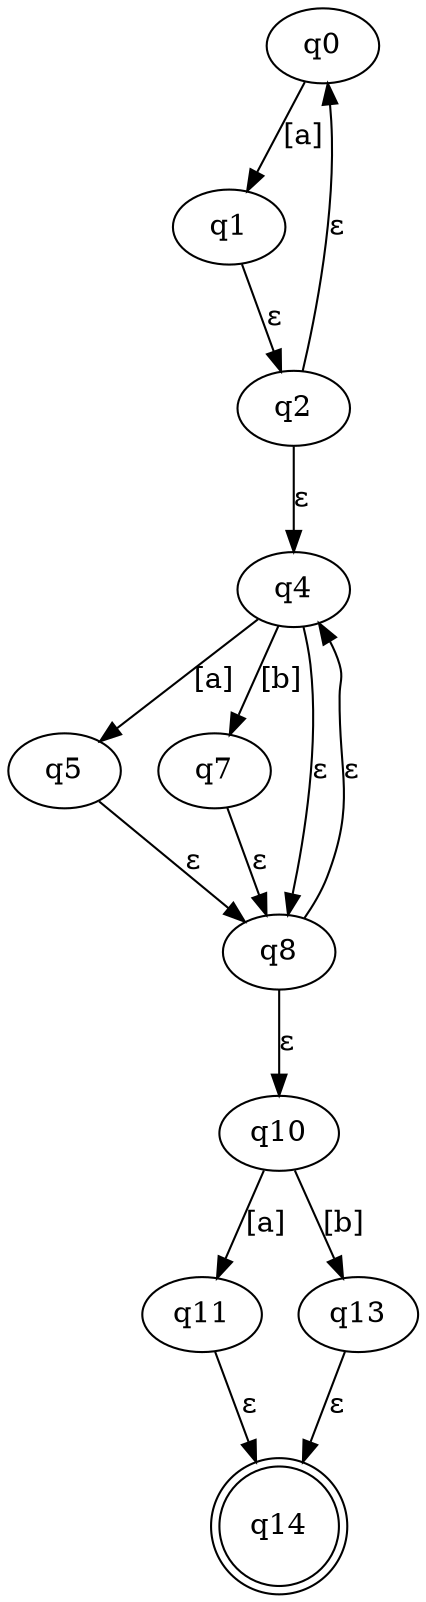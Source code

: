 digraph ndfa {
IDq0 [label="q0"];
IDq1 [label="q1"];
IDq2 [label="q2"];
IDq4 [label="q4"];
IDq5 [label="q5"];
IDq7 [label="q7"];
IDq8 [label="q8"];
IDq10 [label="q10"];
IDq11 [label="q11"];
IDq13 [label="q13"];
IDq14 [shape = doublecircle] [label="q14"];
IDq0 -> IDq1 [label="[a]"];
IDq1 -> IDq2 [label="ε"];
IDq2 -> IDq0 [label="ε"];
IDq2 -> IDq4 [label="ε"];
IDq4 -> IDq5 [label="[a]"];
IDq4 -> IDq7 [label="[b]"];
IDq4 -> IDq8 [label="ε"];
IDq5 -> IDq8 [label="ε"];
IDq7 -> IDq8 [label="ε"];
IDq8 -> IDq4 [label="ε"];
IDq8 -> IDq10 [label="ε"];
IDq10 -> IDq11 [label="[a]"];
IDq10 -> IDq13 [label="[b]"];
IDq11 -> IDq14 [label="ε"];
IDq13 -> IDq14 [label="ε"];
}
